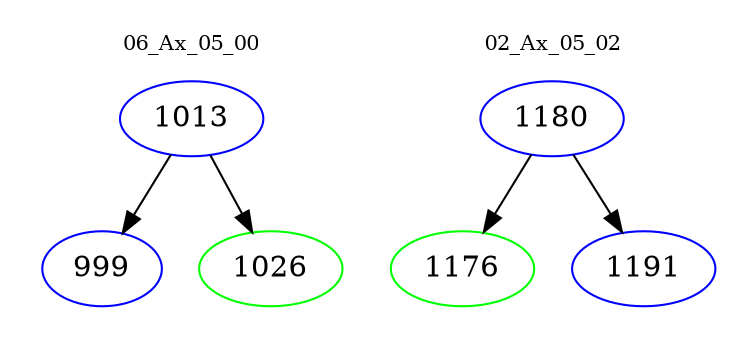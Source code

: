 digraph{
subgraph cluster_0 {
color = white
label = "06_Ax_05_00";
fontsize=10;
T0_1013 [label="1013", color="blue"]
T0_1013 -> T0_999 [color="black"]
T0_999 [label="999", color="blue"]
T0_1013 -> T0_1026 [color="black"]
T0_1026 [label="1026", color="green"]
}
subgraph cluster_1 {
color = white
label = "02_Ax_05_02";
fontsize=10;
T1_1180 [label="1180", color="blue"]
T1_1180 -> T1_1176 [color="black"]
T1_1176 [label="1176", color="green"]
T1_1180 -> T1_1191 [color="black"]
T1_1191 [label="1191", color="blue"]
}
}
